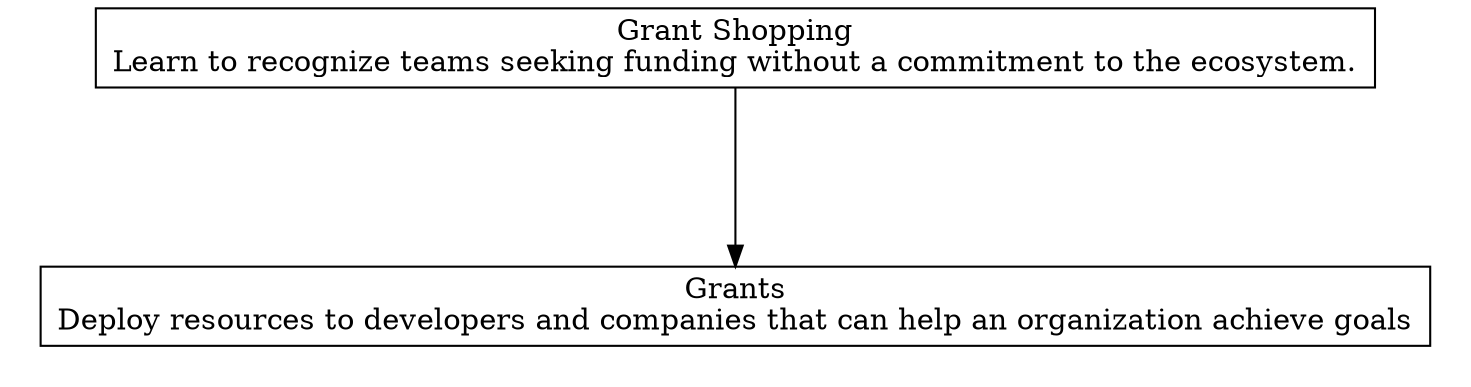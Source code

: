 digraph "" {
	graph [nodesep=0.6,
		rankdir=TB,
		ranksep=1.2
	];
	node [label="\N",
		shape=box
	];
	subgraph cluster_descendants {
		graph [rank=min,
			style=invis
		];
		Grants	[label="Grants\nDeploy resources to developers and companies that can help an organization achieve goals"];
	}
	"Grant Shopping"	[label="Grant Shopping\nLearn to recognize teams seeking funding without a commitment to the ecosystem.\n"];
	"Grant Shopping" -> Grants;
}
